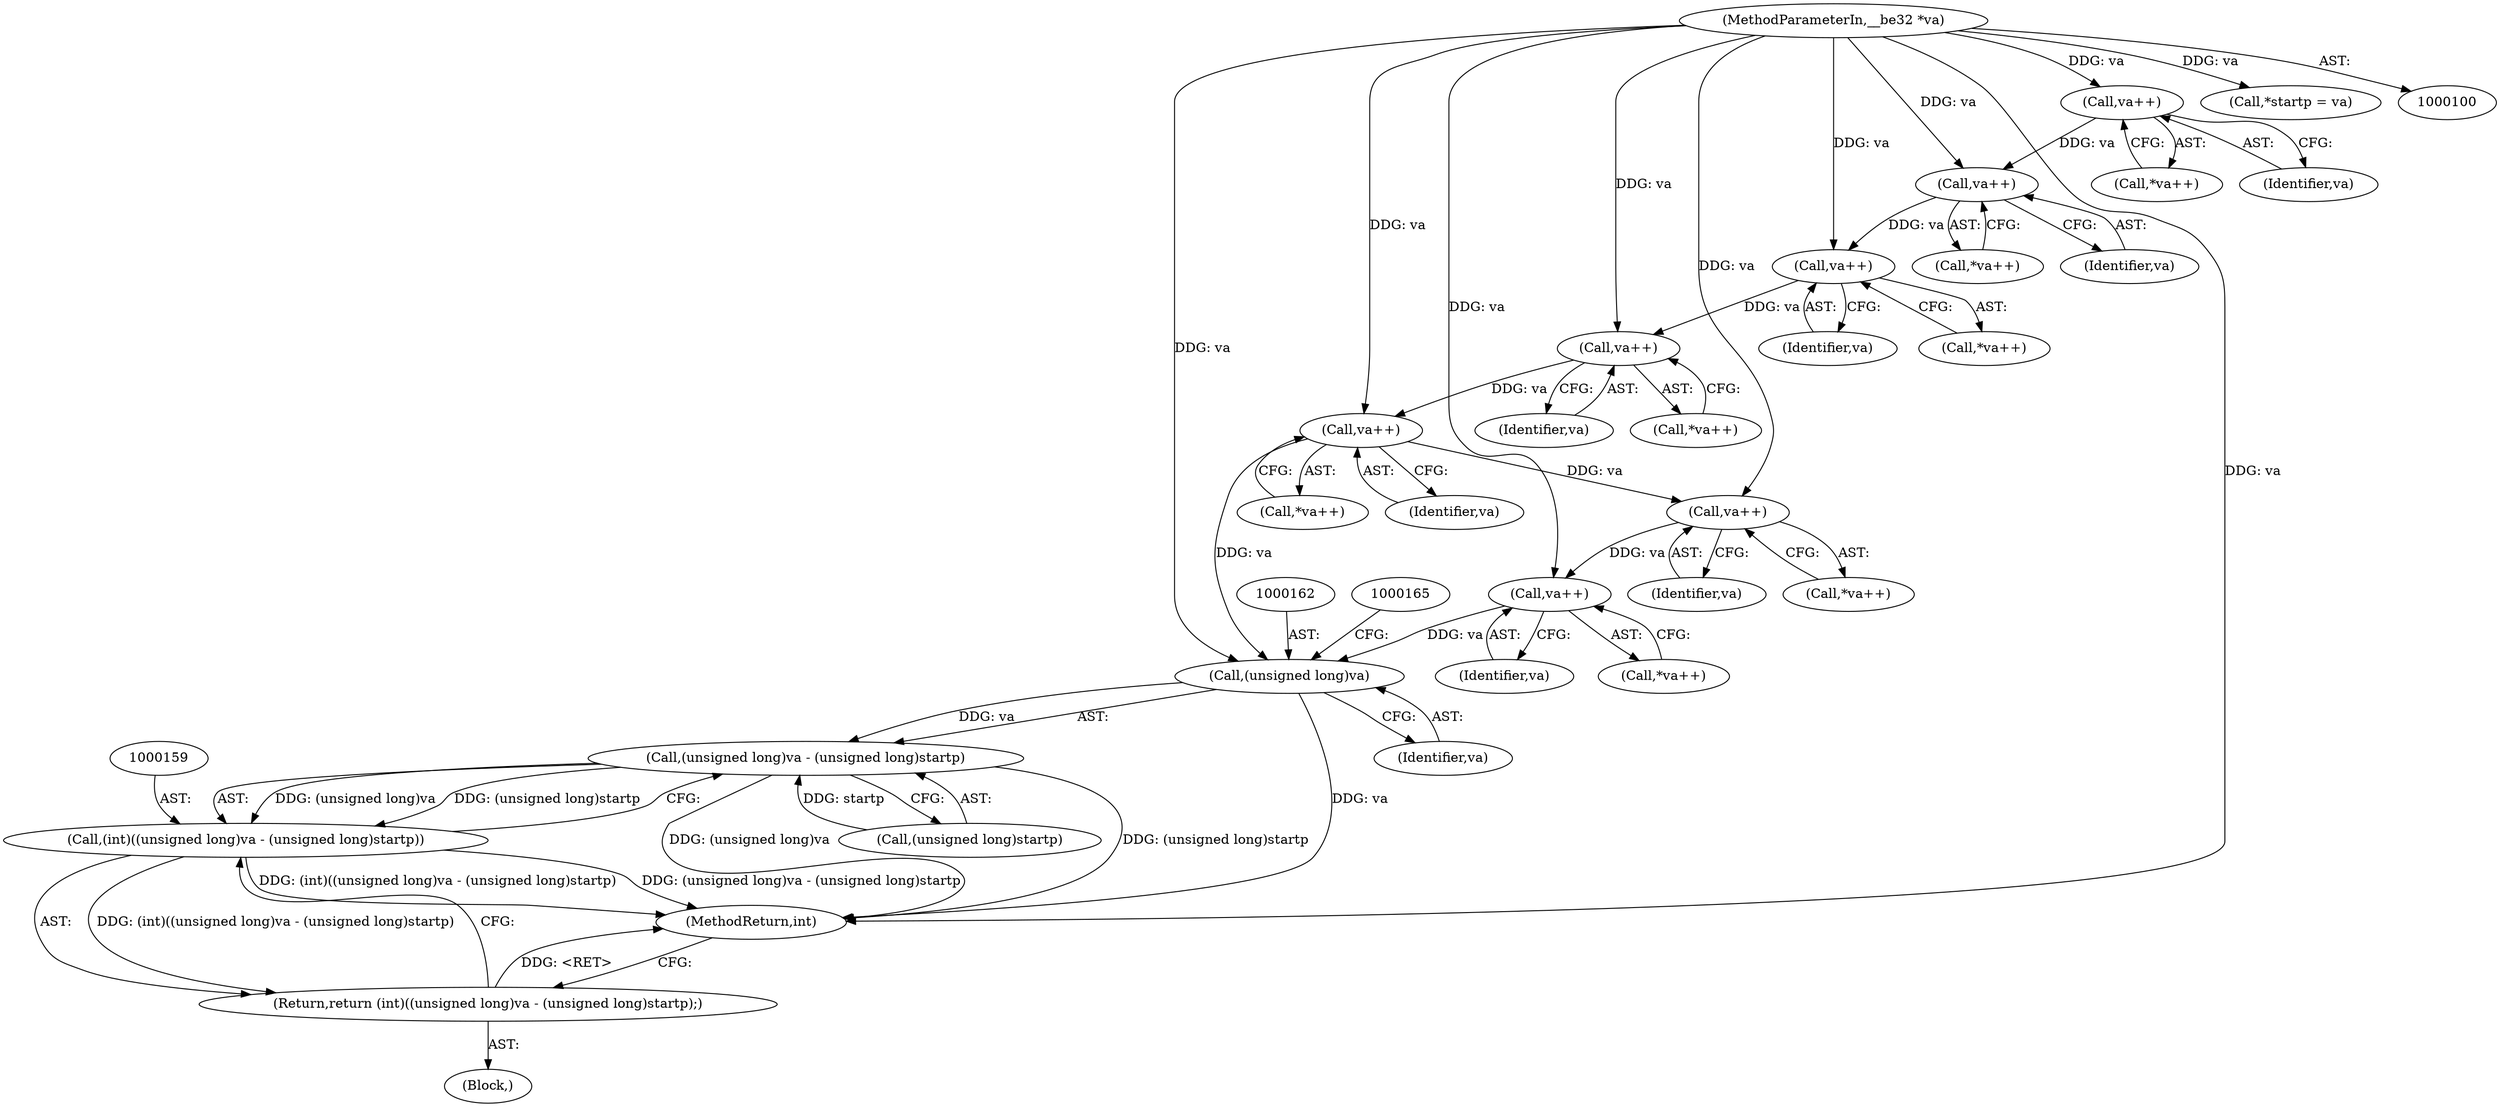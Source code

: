 digraph "1_linux_c70422f760c120480fee4de6c38804c72aa26bc1_25@pointer" {
"1000119" [label="(Call,va++)"];
"1000112" [label="(Call,va++)"];
"1000104" [label="(MethodParameterIn,__be32 *va)"];
"1000126" [label="(Call,va++)"];
"1000133" [label="(Call,va++)"];
"1000138" [label="(Call,va++)"];
"1000149" [label="(Call,va++)"];
"1000154" [label="(Call,va++)"];
"1000161" [label="(Call,(unsigned long)va)"];
"1000160" [label="(Call,(unsigned long)va - (unsigned long)startp)"];
"1000158" [label="(Call,(int)((unsigned long)va - (unsigned long)startp))"];
"1000157" [label="(Return,return (int)((unsigned long)va - (unsigned long)startp);)"];
"1000160" [label="(Call,(unsigned long)va - (unsigned long)startp)"];
"1000138" [label="(Call,va++)"];
"1000104" [label="(MethodParameterIn,__be32 *va)"];
"1000153" [label="(Call,*va++)"];
"1000126" [label="(Call,va++)"];
"1000157" [label="(Return,return (int)((unsigned long)va - (unsigned long)startp);)"];
"1000148" [label="(Call,*va++)"];
"1000107" [label="(Call,*startp = va)"];
"1000158" [label="(Call,(int)((unsigned long)va - (unsigned long)startp))"];
"1000113" [label="(Identifier,va)"];
"1000132" [label="(Call,*va++)"];
"1000112" [label="(Call,va++)"];
"1000105" [label="(Block,)"];
"1000164" [label="(Call,(unsigned long)startp)"];
"1000137" [label="(Call,*va++)"];
"1000161" [label="(Call,(unsigned long)va)"];
"1000118" [label="(Call,*va++)"];
"1000150" [label="(Identifier,va)"];
"1000111" [label="(Call,*va++)"];
"1000133" [label="(Call,va++)"];
"1000119" [label="(Call,va++)"];
"1000149" [label="(Call,va++)"];
"1000120" [label="(Identifier,va)"];
"1000139" [label="(Identifier,va)"];
"1000127" [label="(Identifier,va)"];
"1000163" [label="(Identifier,va)"];
"1000154" [label="(Call,va++)"];
"1000155" [label="(Identifier,va)"];
"1000125" [label="(Call,*va++)"];
"1000167" [label="(MethodReturn,int)"];
"1000134" [label="(Identifier,va)"];
"1000119" -> "1000118"  [label="AST: "];
"1000119" -> "1000120"  [label="CFG: "];
"1000120" -> "1000119"  [label="AST: "];
"1000118" -> "1000119"  [label="CFG: "];
"1000112" -> "1000119"  [label="DDG: va"];
"1000104" -> "1000119"  [label="DDG: va"];
"1000119" -> "1000126"  [label="DDG: va"];
"1000112" -> "1000111"  [label="AST: "];
"1000112" -> "1000113"  [label="CFG: "];
"1000113" -> "1000112"  [label="AST: "];
"1000111" -> "1000112"  [label="CFG: "];
"1000104" -> "1000112"  [label="DDG: va"];
"1000104" -> "1000100"  [label="AST: "];
"1000104" -> "1000167"  [label="DDG: va"];
"1000104" -> "1000107"  [label="DDG: va"];
"1000104" -> "1000126"  [label="DDG: va"];
"1000104" -> "1000133"  [label="DDG: va"];
"1000104" -> "1000138"  [label="DDG: va"];
"1000104" -> "1000149"  [label="DDG: va"];
"1000104" -> "1000154"  [label="DDG: va"];
"1000104" -> "1000161"  [label="DDG: va"];
"1000126" -> "1000125"  [label="AST: "];
"1000126" -> "1000127"  [label="CFG: "];
"1000127" -> "1000126"  [label="AST: "];
"1000125" -> "1000126"  [label="CFG: "];
"1000126" -> "1000133"  [label="DDG: va"];
"1000133" -> "1000132"  [label="AST: "];
"1000133" -> "1000134"  [label="CFG: "];
"1000134" -> "1000133"  [label="AST: "];
"1000132" -> "1000133"  [label="CFG: "];
"1000133" -> "1000138"  [label="DDG: va"];
"1000138" -> "1000137"  [label="AST: "];
"1000138" -> "1000139"  [label="CFG: "];
"1000139" -> "1000138"  [label="AST: "];
"1000137" -> "1000138"  [label="CFG: "];
"1000138" -> "1000149"  [label="DDG: va"];
"1000138" -> "1000161"  [label="DDG: va"];
"1000149" -> "1000148"  [label="AST: "];
"1000149" -> "1000150"  [label="CFG: "];
"1000150" -> "1000149"  [label="AST: "];
"1000148" -> "1000149"  [label="CFG: "];
"1000149" -> "1000154"  [label="DDG: va"];
"1000154" -> "1000153"  [label="AST: "];
"1000154" -> "1000155"  [label="CFG: "];
"1000155" -> "1000154"  [label="AST: "];
"1000153" -> "1000154"  [label="CFG: "];
"1000154" -> "1000161"  [label="DDG: va"];
"1000161" -> "1000160"  [label="AST: "];
"1000161" -> "1000163"  [label="CFG: "];
"1000162" -> "1000161"  [label="AST: "];
"1000163" -> "1000161"  [label="AST: "];
"1000165" -> "1000161"  [label="CFG: "];
"1000161" -> "1000167"  [label="DDG: va"];
"1000161" -> "1000160"  [label="DDG: va"];
"1000160" -> "1000158"  [label="AST: "];
"1000160" -> "1000164"  [label="CFG: "];
"1000164" -> "1000160"  [label="AST: "];
"1000158" -> "1000160"  [label="CFG: "];
"1000160" -> "1000167"  [label="DDG: (unsigned long)startp"];
"1000160" -> "1000167"  [label="DDG: (unsigned long)va"];
"1000160" -> "1000158"  [label="DDG: (unsigned long)va"];
"1000160" -> "1000158"  [label="DDG: (unsigned long)startp"];
"1000164" -> "1000160"  [label="DDG: startp"];
"1000158" -> "1000157"  [label="AST: "];
"1000159" -> "1000158"  [label="AST: "];
"1000157" -> "1000158"  [label="CFG: "];
"1000158" -> "1000167"  [label="DDG: (unsigned long)va - (unsigned long)startp"];
"1000158" -> "1000167"  [label="DDG: (int)((unsigned long)va - (unsigned long)startp)"];
"1000158" -> "1000157"  [label="DDG: (int)((unsigned long)va - (unsigned long)startp)"];
"1000157" -> "1000105"  [label="AST: "];
"1000167" -> "1000157"  [label="CFG: "];
"1000157" -> "1000167"  [label="DDG: <RET>"];
}
